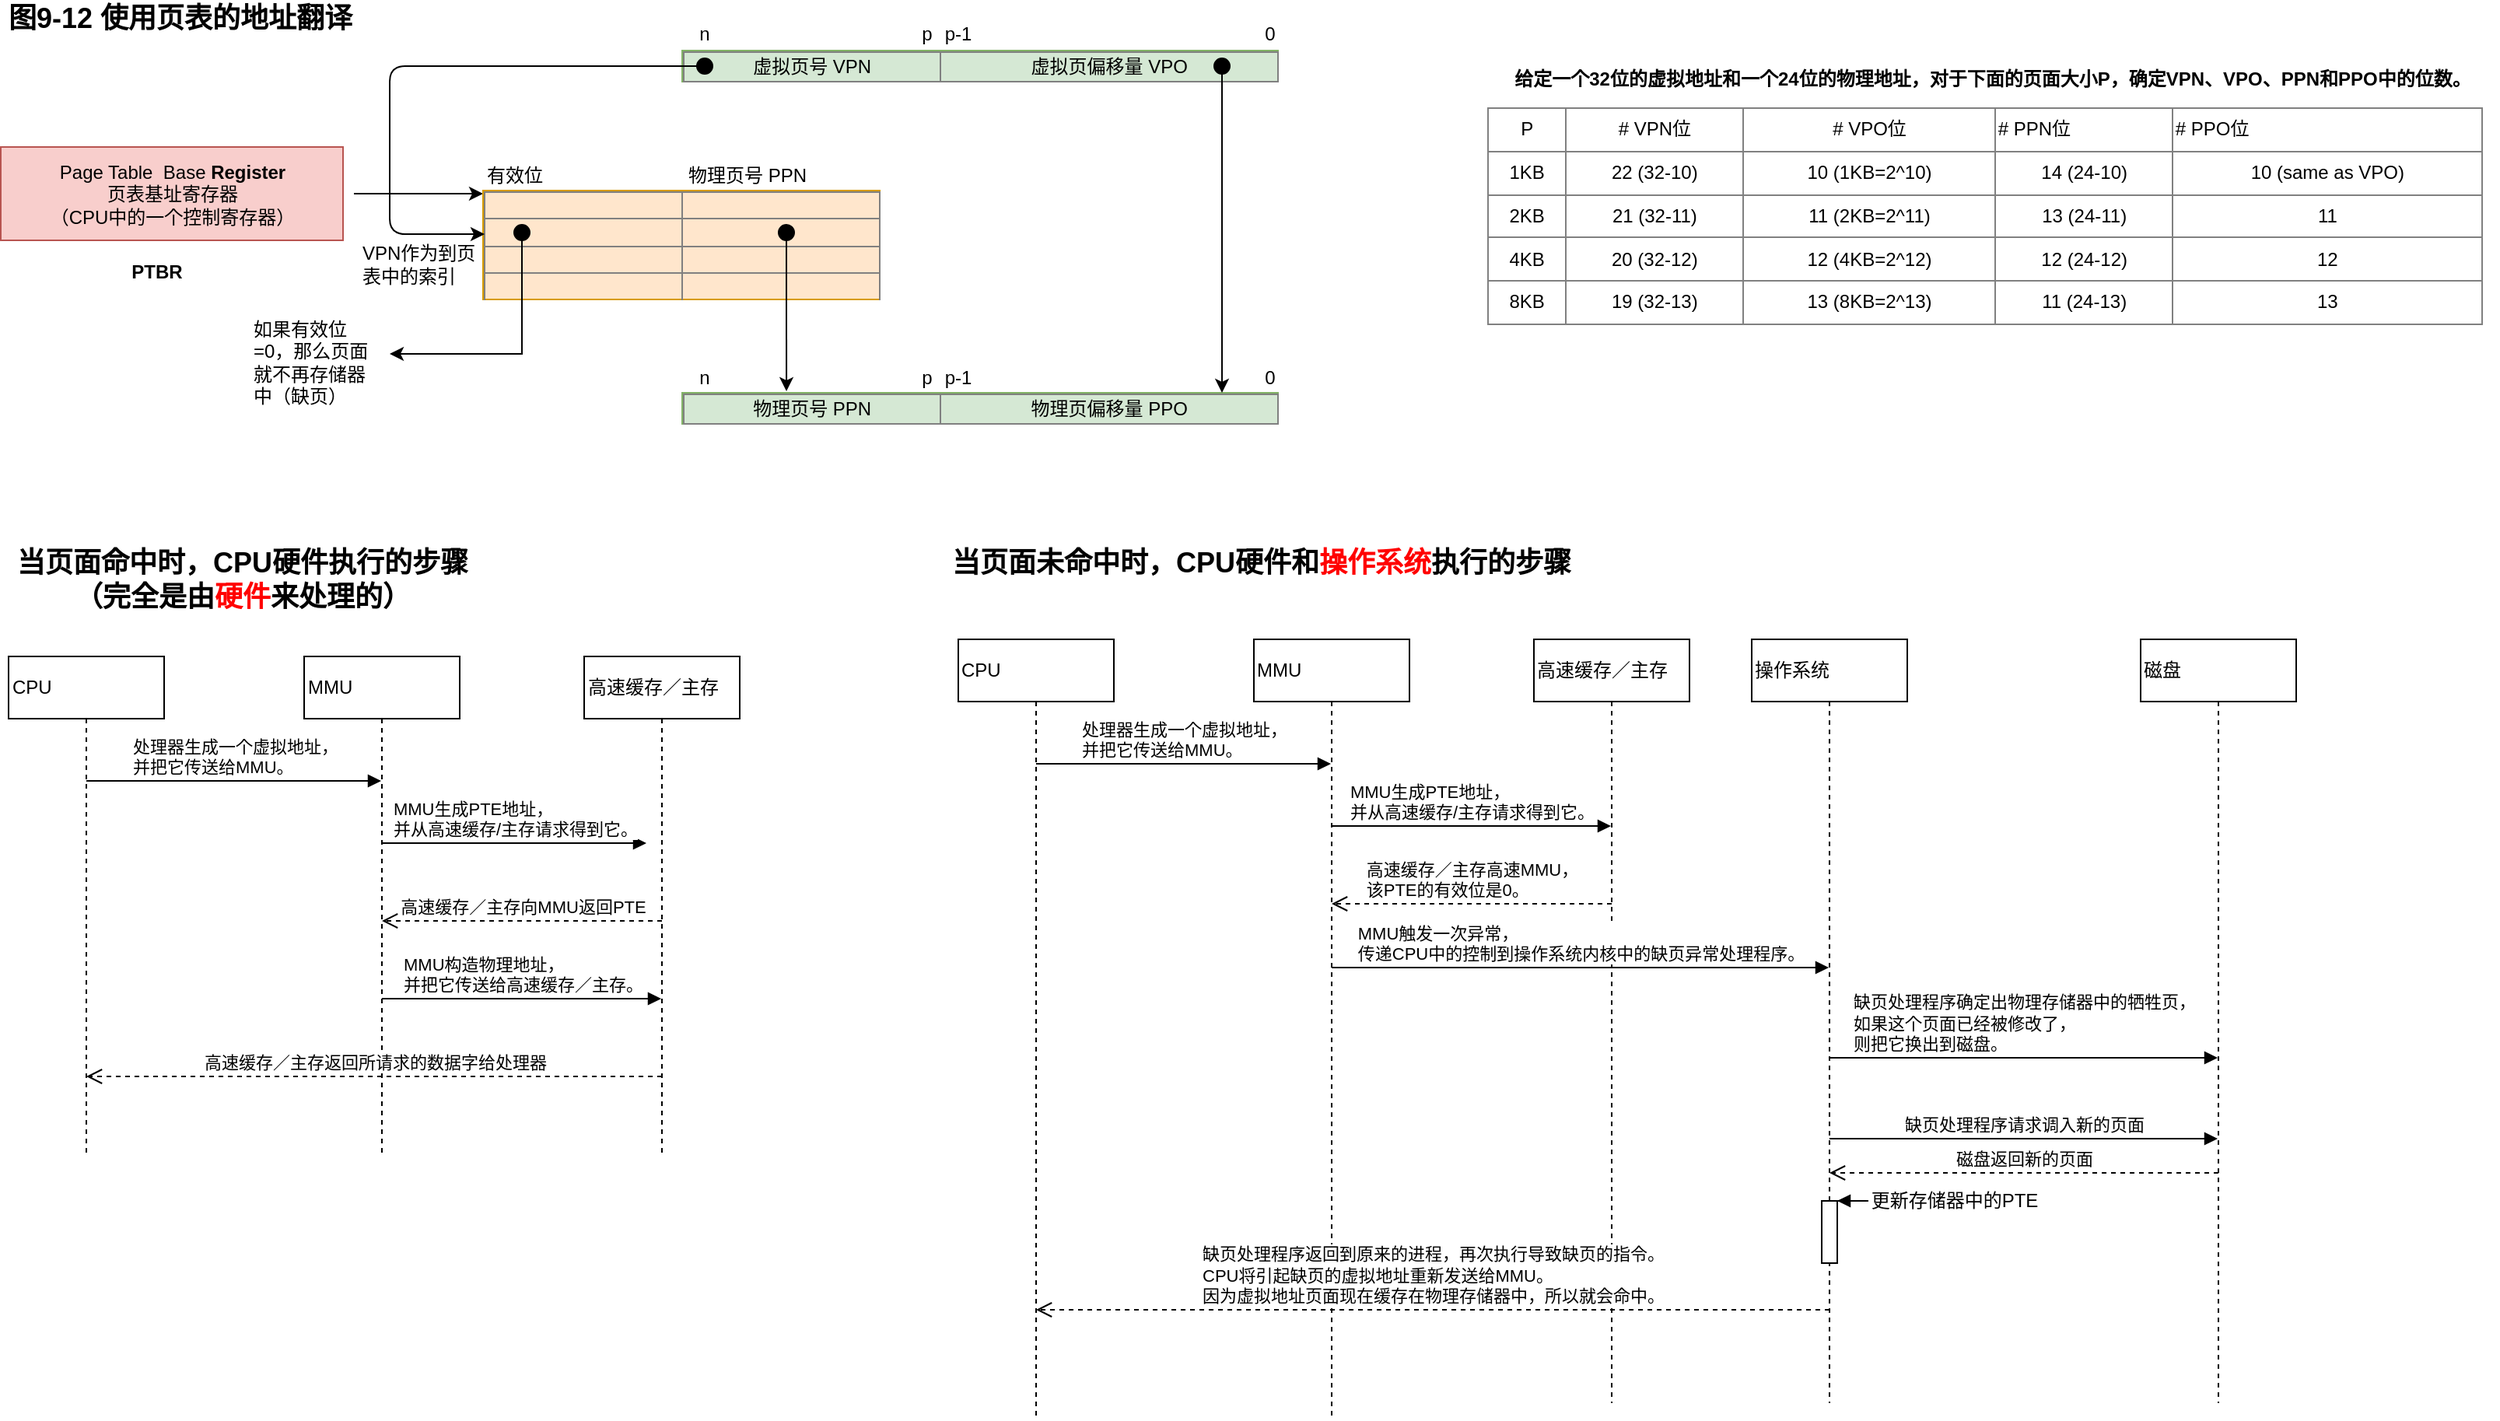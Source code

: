 <mxfile version="10.6.9" type="github"><diagram id="EYozErUtLuRMALilVOqT" name="Page-1"><mxGraphModel dx="918" dy="587" grid="1" gridSize="10" guides="1" tooltips="1" connect="1" arrows="1" fold="1" page="1" pageScale="1" pageWidth="850" pageHeight="1100" math="0" shadow="0"><root><mxCell id="0"/><mxCell id="1" parent="0"/><mxCell id="sohIslYdpBqKBP-_jz3h-7" value="" style="edgeStyle=orthogonalEdgeStyle;rounded=0;orthogonalLoop=1;jettySize=auto;html=1;" parent="1" edge="1"><mxGeometry relative="1" as="geometry"><mxPoint x="261.5" y="162.5" as="sourcePoint"/><mxPoint x="344.5" y="162.5" as="targetPoint"/></mxGeometry></mxCell><mxCell id="sohIslYdpBqKBP-_jz3h-1" value="Page Table &amp;nbsp;Base &lt;b&gt;Register&lt;/b&gt;&lt;br&gt;页表基址寄存器&lt;br&gt;（CPU中的一个控制寄存器）&lt;br&gt;" style="rounded=0;whiteSpace=wrap;html=1;fillColor=#f8cecc;strokeColor=#b85450;" parent="1" vertex="1"><mxGeometry x="34.5" y="132.5" width="220" height="60" as="geometry"/></mxCell><mxCell id="sohIslYdpBqKBP-_jz3h-12" value="&lt;table border=&quot;1&quot; width=&quot;100%&quot; style=&quot;width: 100% ; height: 100% ; border-collapse: collapse&quot;&gt;&lt;tbody&gt;&lt;tr&gt;&lt;td align=&quot;center&quot;&gt;&lt;/td&gt;&lt;td align=&quot;center&quot;&gt;&lt;br&gt;&lt;/td&gt;&lt;/tr&gt;&lt;tr&gt;&lt;td align=&quot;center&quot;&gt;&lt;/td&gt;&lt;td align=&quot;center&quot;&gt;&lt;br&gt;&lt;/td&gt;&lt;/tr&gt;&lt;tr&gt;&lt;td&gt;&lt;br&gt;&lt;/td&gt;&lt;td&gt;&lt;br&gt;&lt;/td&gt;&lt;/tr&gt;&lt;tr&gt;&lt;td&gt;&lt;br&gt;&lt;/td&gt;&lt;td&gt;&lt;br&gt;&lt;/td&gt;&lt;/tr&gt;&lt;tr&gt;&lt;td&gt;&lt;br&gt;&lt;/td&gt;&lt;td&gt;&lt;br&gt;&lt;/td&gt;&lt;/tr&gt;&lt;/tbody&gt;&lt;/table&gt;" style="text;html=1;strokeColor=#d79b00;fillColor=#ffe6cc;overflow=fill;" parent="1" vertex="1"><mxGeometry x="344.5" y="160.5" width="255" height="70" as="geometry"/></mxCell><mxCell id="sohIslYdpBqKBP-_jz3h-13" value="&lt;b&gt;PTBR&lt;/b&gt;" style="text;html=1;strokeColor=none;fillColor=none;align=center;verticalAlign=middle;whiteSpace=wrap;rounded=0;" parent="1" vertex="1"><mxGeometry x="114.5" y="202.5" width="40" height="20" as="geometry"/></mxCell><mxCell id="sohIslYdpBqKBP-_jz3h-14" value="有效位" style="text;html=1;strokeColor=none;fillColor=none;align=center;verticalAlign=middle;whiteSpace=wrap;rounded=0;" parent="1" vertex="1"><mxGeometry x="344.5" y="140.5" width="40" height="20" as="geometry"/></mxCell><mxCell id="sohIslYdpBqKBP-_jz3h-15" value="物理页号 PPN" style="text;html=1;strokeColor=none;fillColor=none;align=center;verticalAlign=middle;whiteSpace=wrap;rounded=0;" parent="1" vertex="1"><mxGeometry x="472.5" y="140.5" width="83" height="20" as="geometry"/></mxCell><mxCell id="sohIslYdpBqKBP-_jz3h-17" value="&lt;table border=&quot;1&quot; width=&quot;100%&quot; style=&quot;width: 100% ; height: 100% ; border-collapse: collapse&quot;&gt;&lt;tbody&gt;&lt;tr&gt;&lt;td align=&quot;center&quot;&gt;虚拟页号 VPN&lt;/td&gt;&lt;td align=&quot;center&quot;&gt;虚拟页偏移量 VPO&lt;/td&gt;&lt;/tr&gt;&lt;/tbody&gt;&lt;/table&gt;" style="text;html=1;strokeColor=#82b366;fillColor=#d5e8d4;overflow=fill;" parent="1" vertex="1"><mxGeometry x="472.5" y="70.5" width="383" height="20" as="geometry"/></mxCell><mxCell id="sohIslYdpBqKBP-_jz3h-19" value="&lt;table border=&quot;1&quot; width=&quot;100%&quot; style=&quot;width: 100% ; height: 100% ; border-collapse: collapse&quot;&gt;&lt;tbody&gt;&lt;tr&gt;&lt;td align=&quot;center&quot;&gt;物理页号 PPN&lt;/td&gt;&lt;td align=&quot;center&quot;&gt;物理页偏移量 PPO&lt;/td&gt;&lt;/tr&gt;&lt;/tbody&gt;&lt;/table&gt;" style="text;html=1;strokeColor=#82b366;fillColor=#d5e8d4;overflow=fill;" parent="1" vertex="1"><mxGeometry x="472.5" y="290.5" width="383" height="20" as="geometry"/></mxCell><mxCell id="sohIslYdpBqKBP-_jz3h-22" value="0" style="text;html=1;strokeColor=none;fillColor=none;align=center;verticalAlign=middle;whiteSpace=wrap;rounded=0;" parent="1" vertex="1"><mxGeometry x="844.5" y="49.5" width="11" height="20" as="geometry"/></mxCell><mxCell id="sohIslYdpBqKBP-_jz3h-27" value="p-1" style="text;html=1;strokeColor=none;fillColor=none;align=center;verticalAlign=middle;whiteSpace=wrap;rounded=0;" parent="1" vertex="1"><mxGeometry x="634.5" y="49.5" width="30" height="20" as="geometry"/></mxCell><mxCell id="sohIslYdpBqKBP-_jz3h-28" value="p" style="text;html=1;strokeColor=none;fillColor=none;align=center;verticalAlign=middle;whiteSpace=wrap;rounded=0;" parent="1" vertex="1"><mxGeometry x="614.5" y="49.5" width="30" height="20" as="geometry"/></mxCell><mxCell id="sohIslYdpBqKBP-_jz3h-29" value="n&lt;br&gt;" style="text;html=1;strokeColor=none;fillColor=none;align=center;verticalAlign=middle;whiteSpace=wrap;rounded=0;" parent="1" vertex="1"><mxGeometry x="472" y="49.5" width="30" height="20" as="geometry"/></mxCell><mxCell id="sohIslYdpBqKBP-_jz3h-30" value="0" style="text;html=1;strokeColor=none;fillColor=none;align=center;verticalAlign=middle;whiteSpace=wrap;rounded=0;" parent="1" vertex="1"><mxGeometry x="844.5" y="270.5" width="11" height="20" as="geometry"/></mxCell><mxCell id="sohIslYdpBqKBP-_jz3h-31" value="p-1" style="text;html=1;strokeColor=none;fillColor=none;align=center;verticalAlign=middle;whiteSpace=wrap;rounded=0;" parent="1" vertex="1"><mxGeometry x="634.5" y="270.5" width="30" height="20" as="geometry"/></mxCell><mxCell id="sohIslYdpBqKBP-_jz3h-32" value="p" style="text;html=1;strokeColor=none;fillColor=none;align=center;verticalAlign=middle;whiteSpace=wrap;rounded=0;" parent="1" vertex="1"><mxGeometry x="614.5" y="270.5" width="30" height="20" as="geometry"/></mxCell><mxCell id="sohIslYdpBqKBP-_jz3h-33" value="n&lt;br&gt;" style="text;html=1;strokeColor=none;fillColor=none;align=center;verticalAlign=middle;whiteSpace=wrap;rounded=0;" parent="1" vertex="1"><mxGeometry x="472" y="270.5" width="30" height="20" as="geometry"/></mxCell><mxCell id="sohIslYdpBqKBP-_jz3h-35" value="" style="edgeStyle=elbowEdgeStyle;elbow=vertical;endArrow=classic;html=1;entryX=0.004;entryY=0.4;entryDx=0;entryDy=0;entryPerimeter=0;exitX=0;exitY=0.5;exitDx=0;exitDy=0;" parent="1" source="sohIslYdpBqKBP-_jz3h-36" target="sohIslYdpBqKBP-_jz3h-12" edge="1"><mxGeometry width="50" height="50" relative="1" as="geometry"><mxPoint x="34.5" y="380.5" as="sourcePoint"/><mxPoint x="84.5" y="330.5" as="targetPoint"/><Array as="points"><mxPoint x="284.5" y="134.5"/></Array></mxGeometry></mxCell><mxCell id="sohIslYdpBqKBP-_jz3h-36" value="" style="ellipse;whiteSpace=wrap;html=1;aspect=fixed;fillColor=#000000;" parent="1" vertex="1"><mxGeometry x="482" y="75.5" width="10" height="10" as="geometry"/></mxCell><mxCell id="htgvwrKGmOr52Vlv1vXd-8" value="" style="edgeStyle=orthogonalEdgeStyle;rounded=0;orthogonalLoop=1;jettySize=auto;html=1;" edge="1" parent="1" source="sohIslYdpBqKBP-_jz3h-38"><mxGeometry relative="1" as="geometry"><mxPoint x="284.5" y="265.5" as="targetPoint"/><Array as="points"><mxPoint x="369.5" y="265.5"/></Array></mxGeometry></mxCell><mxCell id="sohIslYdpBqKBP-_jz3h-38" value="" style="ellipse;whiteSpace=wrap;html=1;aspect=fixed;fillColor=#000000;" parent="1" vertex="1"><mxGeometry x="364.5" y="182.5" width="10" height="10" as="geometry"/></mxCell><mxCell id="htgvwrKGmOr52Vlv1vXd-6" value="" style="edgeStyle=orthogonalEdgeStyle;rounded=0;orthogonalLoop=1;jettySize=auto;html=1;entryX=0.175;entryY=-0.05;entryDx=0;entryDy=0;entryPerimeter=0;" edge="1" parent="1" source="htgvwrKGmOr52Vlv1vXd-1" target="sohIslYdpBqKBP-_jz3h-19"><mxGeometry relative="1" as="geometry"><mxPoint x="539.5" y="272.5" as="targetPoint"/></mxGeometry></mxCell><mxCell id="htgvwrKGmOr52Vlv1vXd-1" value="" style="ellipse;whiteSpace=wrap;html=1;aspect=fixed;fillColor=#000000;" vertex="1" parent="1"><mxGeometry x="534.5" y="182.5" width="10" height="10" as="geometry"/></mxCell><mxCell id="htgvwrKGmOr52Vlv1vXd-4" value="" style="edgeStyle=orthogonalEdgeStyle;rounded=0;orthogonalLoop=1;jettySize=auto;html=1;entryX=0.906;entryY=0;entryDx=0;entryDy=0;entryPerimeter=0;" edge="1" parent="1" source="htgvwrKGmOr52Vlv1vXd-2" target="sohIslYdpBqKBP-_jz3h-19"><mxGeometry relative="1" as="geometry"><mxPoint x="819.5" y="280.5" as="targetPoint"/></mxGeometry></mxCell><mxCell id="htgvwrKGmOr52Vlv1vXd-2" value="" style="ellipse;whiteSpace=wrap;html=1;aspect=fixed;fillColor=#000000;" vertex="1" parent="1"><mxGeometry x="814.5" y="75.5" width="10" height="10" as="geometry"/></mxCell><mxCell id="htgvwrKGmOr52Vlv1vXd-9" value="VPN作为到页表中的索引" style="text;html=1;strokeColor=none;fillColor=none;align=left;verticalAlign=middle;whiteSpace=wrap;rounded=0;" vertex="1" parent="1"><mxGeometry x="264.5" y="197.5" width="80" height="20" as="geometry"/></mxCell><mxCell id="htgvwrKGmOr52Vlv1vXd-10" value="如果有效位=0，那么页面就不再存储器中（缺页）" style="text;html=1;strokeColor=none;fillColor=none;align=left;verticalAlign=middle;whiteSpace=wrap;rounded=0;" vertex="1" parent="1"><mxGeometry x="194.5" y="260.5" width="80" height="20" as="geometry"/></mxCell><mxCell id="htgvwrKGmOr52Vlv1vXd-11" value="CPU" style="shape=umlLifeline;perimeter=lifelinePerimeter;whiteSpace=wrap;html=1;container=1;collapsible=0;recursiveResize=0;outlineConnect=0;align=left;labelBackgroundColor=#ffffff;" vertex="1" parent="1"><mxGeometry x="39.5" y="460" width="100" height="320" as="geometry"/></mxCell><mxCell id="htgvwrKGmOr52Vlv1vXd-12" value="处理器生成一个虚拟地址，&lt;br&gt;&lt;div style=&quot;text-align: left&quot;&gt;并把它传送给MMU。&lt;/div&gt;" style="html=1;verticalAlign=bottom;endArrow=block;" edge="1" parent="htgvwrKGmOr52Vlv1vXd-11" target="htgvwrKGmOr52Vlv1vXd-13"><mxGeometry width="80" relative="1" as="geometry"><mxPoint x="50" y="80" as="sourcePoint"/><mxPoint x="220" y="80" as="targetPoint"/></mxGeometry></mxCell><mxCell id="htgvwrKGmOr52Vlv1vXd-13" value="MMU" style="shape=umlLifeline;perimeter=lifelinePerimeter;whiteSpace=wrap;html=1;container=1;collapsible=0;recursiveResize=0;outlineConnect=0;align=left;" vertex="1" parent="1"><mxGeometry x="229.5" y="460" width="100" height="320" as="geometry"/></mxCell><mxCell id="htgvwrKGmOr52Vlv1vXd-14" value="&lt;div style=&quot;text-align: left&quot;&gt;MMU生成PTE地址，&lt;/div&gt;&lt;div style=&quot;text-align: left&quot;&gt;并从高速缓存/主存请求得到它。&lt;/div&gt;" style="html=1;verticalAlign=bottom;endArrow=block;" edge="1" parent="htgvwrKGmOr52Vlv1vXd-13"><mxGeometry width="80" relative="1" as="geometry"><mxPoint x="50" y="120" as="sourcePoint"/><mxPoint x="220" y="120" as="targetPoint"/></mxGeometry></mxCell><mxCell id="htgvwrKGmOr52Vlv1vXd-15" value="高速缓存／主存" style="shape=umlLifeline;perimeter=lifelinePerimeter;whiteSpace=wrap;html=1;container=1;collapsible=0;recursiveResize=0;outlineConnect=0;align=left;" vertex="1" parent="1"><mxGeometry x="409.5" y="460" width="100" height="320" as="geometry"/></mxCell><mxCell id="htgvwrKGmOr52Vlv1vXd-18" value="高速缓存／主存向MMU返回PTE" style="html=1;verticalAlign=bottom;endArrow=open;dashed=1;endSize=8;" edge="1" parent="1" target="htgvwrKGmOr52Vlv1vXd-13"><mxGeometry relative="1" as="geometry"><mxPoint x="459.5" y="630" as="sourcePoint"/><mxPoint x="379.5" y="630" as="targetPoint"/></mxGeometry></mxCell><mxCell id="htgvwrKGmOr52Vlv1vXd-16" value="&lt;div style=&quot;text-align: left&quot;&gt;MMU构造物理地址，&lt;/div&gt;&lt;div style=&quot;text-align: left&quot;&gt;并把它传送给高速缓存／主存。&lt;/div&gt;" style="html=1;verticalAlign=bottom;endArrow=block;" edge="1" parent="1" target="htgvwrKGmOr52Vlv1vXd-15"><mxGeometry width="80" relative="1" as="geometry"><mxPoint x="279.5" y="680" as="sourcePoint"/><mxPoint x="359.5" y="680" as="targetPoint"/></mxGeometry></mxCell><mxCell id="htgvwrKGmOr52Vlv1vXd-20" value="高速缓存／主存返回所请求的数据字给处理器" style="html=1;verticalAlign=bottom;endArrow=open;dashed=1;endSize=8;" edge="1" parent="1" target="htgvwrKGmOr52Vlv1vXd-11"><mxGeometry relative="1" as="geometry"><mxPoint x="459.5" y="730" as="sourcePoint"/><mxPoint x="379.5" y="730" as="targetPoint"/></mxGeometry></mxCell><mxCell id="htgvwrKGmOr52Vlv1vXd-21" value="&lt;b&gt;&lt;font style=&quot;font-size: 18px&quot;&gt;图9-12 使用页表的地址翻译&lt;/font&gt;&lt;/b&gt;" style="text;html=1;strokeColor=none;fillColor=none;align=center;verticalAlign=middle;whiteSpace=wrap;rounded=0;" vertex="1" parent="1"><mxGeometry x="34.5" y="39.5" width="230" height="20" as="geometry"/></mxCell><mxCell id="htgvwrKGmOr52Vlv1vXd-22" value="&lt;font size=&quot;4&quot;&gt;&lt;b&gt;当页面命中时，CPU硬件执行的步骤&lt;br&gt;（完全是由&lt;font color=&quot;#ff0000&quot;&gt;硬件&lt;/font&gt;来处理的）&lt;br&gt;&lt;/b&gt;&lt;/font&gt;" style="text;html=1;strokeColor=none;fillColor=none;align=center;verticalAlign=middle;whiteSpace=wrap;rounded=0;" vertex="1" parent="1"><mxGeometry x="39.5" y="401" width="300" height="20" as="geometry"/></mxCell><mxCell id="htgvwrKGmOr52Vlv1vXd-23" value="CPU" style="shape=umlLifeline;perimeter=lifelinePerimeter;whiteSpace=wrap;html=1;container=1;collapsible=0;recursiveResize=0;outlineConnect=0;align=left;labelBackgroundColor=#ffffff;" vertex="1" parent="1"><mxGeometry x="650" y="449" width="100" height="501" as="geometry"/></mxCell><mxCell id="htgvwrKGmOr52Vlv1vXd-24" value="处理器生成一个虚拟地址，&lt;br&gt;&lt;div style=&quot;text-align: left&quot;&gt;并把它传送给MMU。&lt;/div&gt;" style="html=1;verticalAlign=bottom;endArrow=block;" edge="1" parent="htgvwrKGmOr52Vlv1vXd-23" target="htgvwrKGmOr52Vlv1vXd-25"><mxGeometry width="80" relative="1" as="geometry"><mxPoint x="50" y="80" as="sourcePoint"/><mxPoint x="220" y="80" as="targetPoint"/></mxGeometry></mxCell><mxCell id="htgvwrKGmOr52Vlv1vXd-25" value="MMU" style="shape=umlLifeline;perimeter=lifelinePerimeter;whiteSpace=wrap;html=1;container=1;collapsible=0;recursiveResize=0;outlineConnect=0;align=left;" vertex="1" parent="1"><mxGeometry x="840" y="449" width="100" height="501" as="geometry"/></mxCell><mxCell id="htgvwrKGmOr52Vlv1vXd-26" value="&lt;div style=&quot;text-align: left&quot;&gt;MMU生成PTE地址，&lt;/div&gt;&lt;div style=&quot;text-align: left&quot;&gt;并从高速缓存/主存请求得到它。&lt;/div&gt;" style="html=1;verticalAlign=bottom;endArrow=block;" edge="1" parent="htgvwrKGmOr52Vlv1vXd-25" target="htgvwrKGmOr52Vlv1vXd-27"><mxGeometry width="80" relative="1" as="geometry"><mxPoint x="50" y="120" as="sourcePoint"/><mxPoint x="220" y="120" as="targetPoint"/></mxGeometry></mxCell><mxCell id="htgvwrKGmOr52Vlv1vXd-27" value="高速缓存／主存" style="shape=umlLifeline;perimeter=lifelinePerimeter;whiteSpace=wrap;html=1;container=1;collapsible=0;recursiveResize=0;outlineConnect=0;align=left;" vertex="1" parent="1"><mxGeometry x="1020" y="449" width="100" height="491" as="geometry"/></mxCell><mxCell id="htgvwrKGmOr52Vlv1vXd-28" value="&lt;div style=&quot;text-align: left&quot;&gt;高速缓存／主存高速MMU，&lt;/div&gt;&lt;div style=&quot;text-align: left&quot;&gt;该PTE的有效位是0。&lt;/div&gt;" style="html=1;verticalAlign=bottom;endArrow=open;dashed=1;endSize=8;" edge="1" parent="1" target="htgvwrKGmOr52Vlv1vXd-25"><mxGeometry relative="1" as="geometry"><mxPoint x="1070" y="619" as="sourcePoint"/><mxPoint x="990" y="619" as="targetPoint"/></mxGeometry></mxCell><mxCell id="htgvwrKGmOr52Vlv1vXd-30" value="&lt;div style=&quot;text-align: left&quot;&gt;缺页处理程序返回到原来的进程，再次执行导致缺页的指令。&lt;/div&gt;&lt;div style=&quot;text-align: left&quot;&gt;CPU将引起缺页的虚拟地址重新发送给MMU。&lt;/div&gt;&lt;div style=&quot;text-align: left&quot;&gt;因为虚拟地址页面现在缓存在物理存储器中，所以就会命中。&lt;/div&gt;" style="html=1;verticalAlign=bottom;endArrow=open;dashed=1;endSize=8;" edge="1" parent="1" target="htgvwrKGmOr52Vlv1vXd-23"><mxGeometry relative="1" as="geometry"><mxPoint x="1210" y="880" as="sourcePoint"/><mxPoint x="839.5" y="880" as="targetPoint"/></mxGeometry></mxCell><mxCell id="htgvwrKGmOr52Vlv1vXd-31" value="&lt;font size=&quot;4&quot;&gt;&lt;b&gt;当页面未命中时，CPU硬件和&lt;font color=&quot;#ff0000&quot;&gt;操作系统&lt;/font&gt;执行的步骤&lt;/b&gt;&lt;/font&gt;" style="text;html=1;strokeColor=none;fillColor=none;align=center;verticalAlign=middle;whiteSpace=wrap;rounded=0;" vertex="1" parent="1"><mxGeometry x="620" y="390" width="450" height="20" as="geometry"/></mxCell><mxCell id="htgvwrKGmOr52Vlv1vXd-35" value="操作系统" style="shape=umlLifeline;perimeter=lifelinePerimeter;whiteSpace=wrap;html=1;container=1;collapsible=0;recursiveResize=0;outlineConnect=0;align=left;" vertex="1" parent="1"><mxGeometry x="1160" y="449" width="100" height="491" as="geometry"/></mxCell><mxCell id="htgvwrKGmOr52Vlv1vXd-41" value="" style="html=1;points=[];perimeter=orthogonalPerimeter;labelBackgroundColor=#EA6B66;fontColor=#E6D0DE;align=left;" vertex="1" parent="htgvwrKGmOr52Vlv1vXd-35"><mxGeometry x="45" y="361" width="10" height="40" as="geometry"/></mxCell><mxCell id="htgvwrKGmOr52Vlv1vXd-42" value="" style="edgeStyle=orthogonalEdgeStyle;html=1;align=left;spacingLeft=2;endArrow=block;rounded=0;entryX=1;entryY=0;fontColor=#E6D0DE;" edge="1" target="htgvwrKGmOr52Vlv1vXd-41" parent="htgvwrKGmOr52Vlv1vXd-35"><mxGeometry relative="1" as="geometry"><mxPoint x="50" y="361" as="sourcePoint"/><Array as="points"><mxPoint x="75" y="361"/></Array></mxGeometry></mxCell><mxCell id="htgvwrKGmOr52Vlv1vXd-43" value="&lt;font color=&quot;#000000&quot;&gt;&lt;span&gt;更新存储器中的PTE&lt;/span&gt;&lt;/font&gt;" style="text;html=1;resizable=0;points=[];align=center;verticalAlign=middle;labelBackgroundColor=#ffffff;fontColor=#E6D0DE;" vertex="1" connectable="0" parent="htgvwrKGmOr52Vlv1vXd-42"><mxGeometry x="-0.067" y="1" relative="1" as="geometry"><mxPoint x="59" y="1" as="offset"/></mxGeometry></mxCell><mxCell id="htgvwrKGmOr52Vlv1vXd-36" value="&lt;div style=&quot;text-align: left&quot;&gt;MMU触发一次异常，&lt;/div&gt;&lt;div style=&quot;text-align: left&quot;&gt;传递CPU中的控制到操作系统内核中的缺页异常处理程序。&lt;/div&gt;" style="html=1;verticalAlign=bottom;endArrow=block;" edge="1" parent="1" target="htgvwrKGmOr52Vlv1vXd-35"><mxGeometry width="80" relative="1" as="geometry"><mxPoint x="890" y="660" as="sourcePoint"/><mxPoint x="1060" y="660" as="targetPoint"/></mxGeometry></mxCell><mxCell id="htgvwrKGmOr52Vlv1vXd-37" value="磁盘" style="shape=umlLifeline;perimeter=lifelinePerimeter;whiteSpace=wrap;html=1;container=1;collapsible=0;recursiveResize=0;outlineConnect=0;align=left;" vertex="1" parent="1"><mxGeometry x="1410" y="449" width="100" height="491" as="geometry"/></mxCell><mxCell id="htgvwrKGmOr52Vlv1vXd-38" value="&lt;div style=&quot;text-align: left&quot;&gt;缺页处理程序确定出物理存储器中的牺牲页，&lt;/div&gt;&lt;div style=&quot;text-align: left&quot;&gt;如果这个页面已经被修改了，&lt;/div&gt;&lt;div style=&quot;text-align: left&quot;&gt;则把它换出到磁盘。&lt;/div&gt;" style="html=1;verticalAlign=bottom;endArrow=block;" edge="1" parent="1"><mxGeometry width="80" relative="1" as="geometry"><mxPoint x="1210" y="718" as="sourcePoint"/><mxPoint x="1459.5" y="718" as="targetPoint"/></mxGeometry></mxCell><mxCell id="htgvwrKGmOr52Vlv1vXd-39" value="&lt;div style=&quot;text-align: left&quot;&gt;缺页处理程序请求调入新的页面&lt;/div&gt;" style="html=1;verticalAlign=bottom;endArrow=block;" edge="1" parent="1"><mxGeometry width="80" relative="1" as="geometry"><mxPoint x="1210" y="770" as="sourcePoint"/><mxPoint x="1459.5" y="770" as="targetPoint"/></mxGeometry></mxCell><mxCell id="htgvwrKGmOr52Vlv1vXd-40" value="磁盘返回新的页面" style="html=1;verticalAlign=bottom;endArrow=open;dashed=1;endSize=8;" edge="1" parent="1"><mxGeometry relative="1" as="geometry"><mxPoint x="1460" y="792" as="sourcePoint"/><mxPoint x="1210" y="792" as="targetPoint"/></mxGeometry></mxCell><mxCell id="htgvwrKGmOr52Vlv1vXd-44" value="&lt;b&gt;给定一个32位的虚拟地址和一个24位的物理地址，对于下面的页面大小P，确定VPN、VPO、PPN和PPO中的位数。&lt;/b&gt;" style="text;html=1;strokeColor=none;fillColor=none;align=center;verticalAlign=middle;whiteSpace=wrap;rounded=0;" vertex="1" parent="1"><mxGeometry x="990" y="78.5" width="650" height="20" as="geometry"/></mxCell><mxCell id="htgvwrKGmOr52Vlv1vXd-45" value="&lt;table border=&quot;1&quot; width=&quot;100%&quot; style=&quot;width: 100% ; height: 100% ; border-collapse: collapse&quot;&gt;&lt;tbody&gt;&lt;tr&gt;&lt;td align=&quot;center&quot;&gt;P&lt;/td&gt;&lt;td align=&quot;center&quot;&gt;# VPN位&lt;/td&gt;&lt;td align=&quot;center&quot;&gt;# VPO位&lt;/td&gt;&lt;td&gt;# PPN位&lt;/td&gt;&lt;td&gt;# PPO位&lt;/td&gt;&lt;/tr&gt;&lt;tr&gt;&lt;td align=&quot;center&quot;&gt;1KB&lt;/td&gt;&lt;td align=&quot;center&quot;&gt;22 (32-10)&lt;/td&gt;&lt;td align=&quot;center&quot;&gt;10 (1KB=2^10)&lt;/td&gt;&lt;td style=&quot;text-align: center&quot;&gt;14 (24-10)&lt;/td&gt;&lt;td style=&quot;text-align: center&quot;&gt;10 (same as VPO)&lt;br&gt;&lt;/td&gt;&lt;/tr&gt;&lt;tr&gt;&lt;td align=&quot;center&quot;&gt;2KB&lt;br&gt;&lt;/td&gt;&lt;td align=&quot;center&quot;&gt;21 (32-11)&lt;/td&gt;&lt;td align=&quot;center&quot;&gt;11 (2KB=2^11)&lt;/td&gt;&lt;td style=&quot;text-align: center&quot;&gt;13 (24-11)&lt;/td&gt;&lt;td style=&quot;text-align: center&quot;&gt;11&lt;/td&gt;&lt;/tr&gt;&lt;tr&gt;&lt;td style=&quot;text-align: center&quot;&gt;4KB&lt;/td&gt;&lt;td style=&quot;text-align: center&quot;&gt;20 (32-12)&lt;/td&gt;&lt;td style=&quot;text-align: center&quot;&gt;12 (4KB=2^12)&lt;/td&gt;&lt;td style=&quot;text-align: center&quot;&gt;12 (24-12)&lt;/td&gt;&lt;td style=&quot;text-align: center&quot;&gt;12&lt;/td&gt;&lt;/tr&gt;&lt;tr&gt;&lt;td style=&quot;text-align: center&quot;&gt;8KB&lt;/td&gt;&lt;td style=&quot;text-align: center&quot;&gt;19 (32-13)&lt;/td&gt;&lt;td style=&quot;text-align: center&quot;&gt;13 (8KB=2^13)&lt;/td&gt;&lt;td style=&quot;text-align: center&quot;&gt;11 (24-13)&lt;/td&gt;&lt;td style=&quot;text-align: center&quot;&gt;13&lt;/td&gt;&lt;/tr&gt;&lt;/tbody&gt;&lt;/table&gt;" style="text;html=1;strokeColor=none;fillColor=none;overflow=fill;labelBackgroundColor=#FFFFFF;fontColor=#000000;align=left;" vertex="1" parent="1"><mxGeometry x="990" y="106.5" width="640" height="140" as="geometry"/></mxCell></root></mxGraphModel></diagram></mxfile>